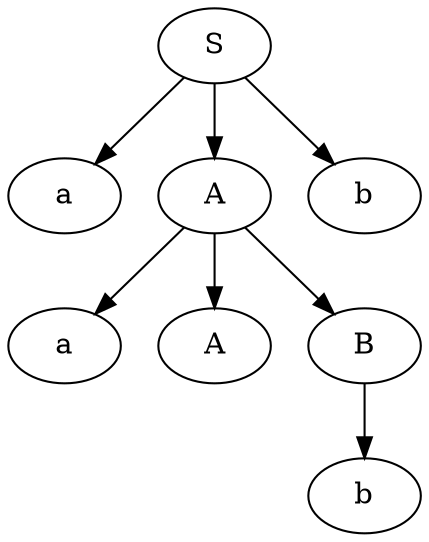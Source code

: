 /* Sentential forms of aaAbb */
/* rules: S → aAb |bBA 
	      A → ab | aAB 
		  B → aB | b
 */
digraph ch4p5a {
	S -> a_1;
	S -> A_1;
	S -> b_1;

	A_1 -> a_2;
	A_1 -> A_2;
	A_1 -> B_1;

	B_1 -> b_2;

	S [label="S"];

	A_1 [label="A"];
	A_2 [label="A"];

	B_1 [label="B"];

	a_1 [label="a"];
	a_2 [label="a"];

	b_1 [label="b"];
	b_2 [label="b"];
}
